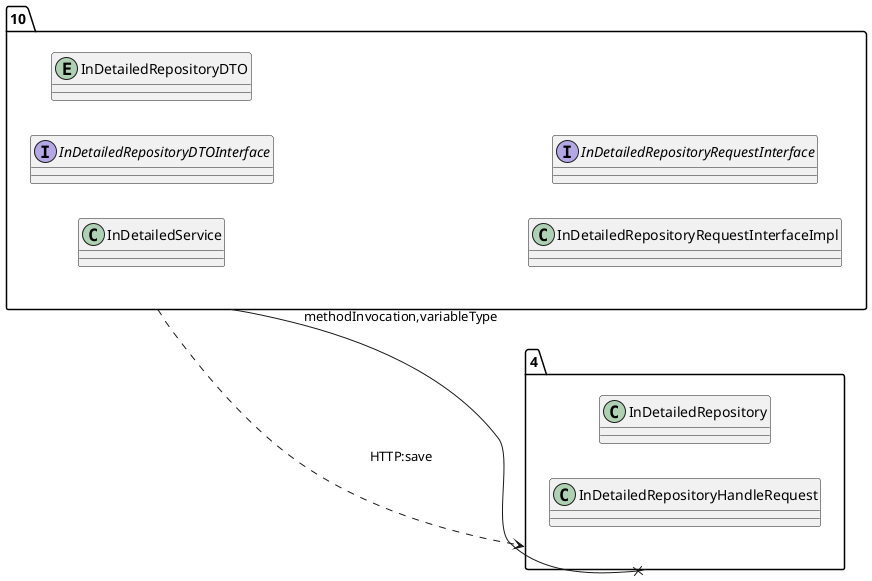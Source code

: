 @startuml 
allow_mixing
left to right direction
package "10"{
class InDetailedService
interface InDetailedRepositoryDTOInterface
entity InDetailedRepositoryDTO
class InDetailedRepositoryRequestInterfaceImpl
interface InDetailedRepositoryRequestInterface

}
package "4"{
class InDetailedRepository
class InDetailedRepositoryHandleRequest

}
"10" --x "4":methodInvocation,variableType
"10" ..> "4":HTTP:save
@enduml